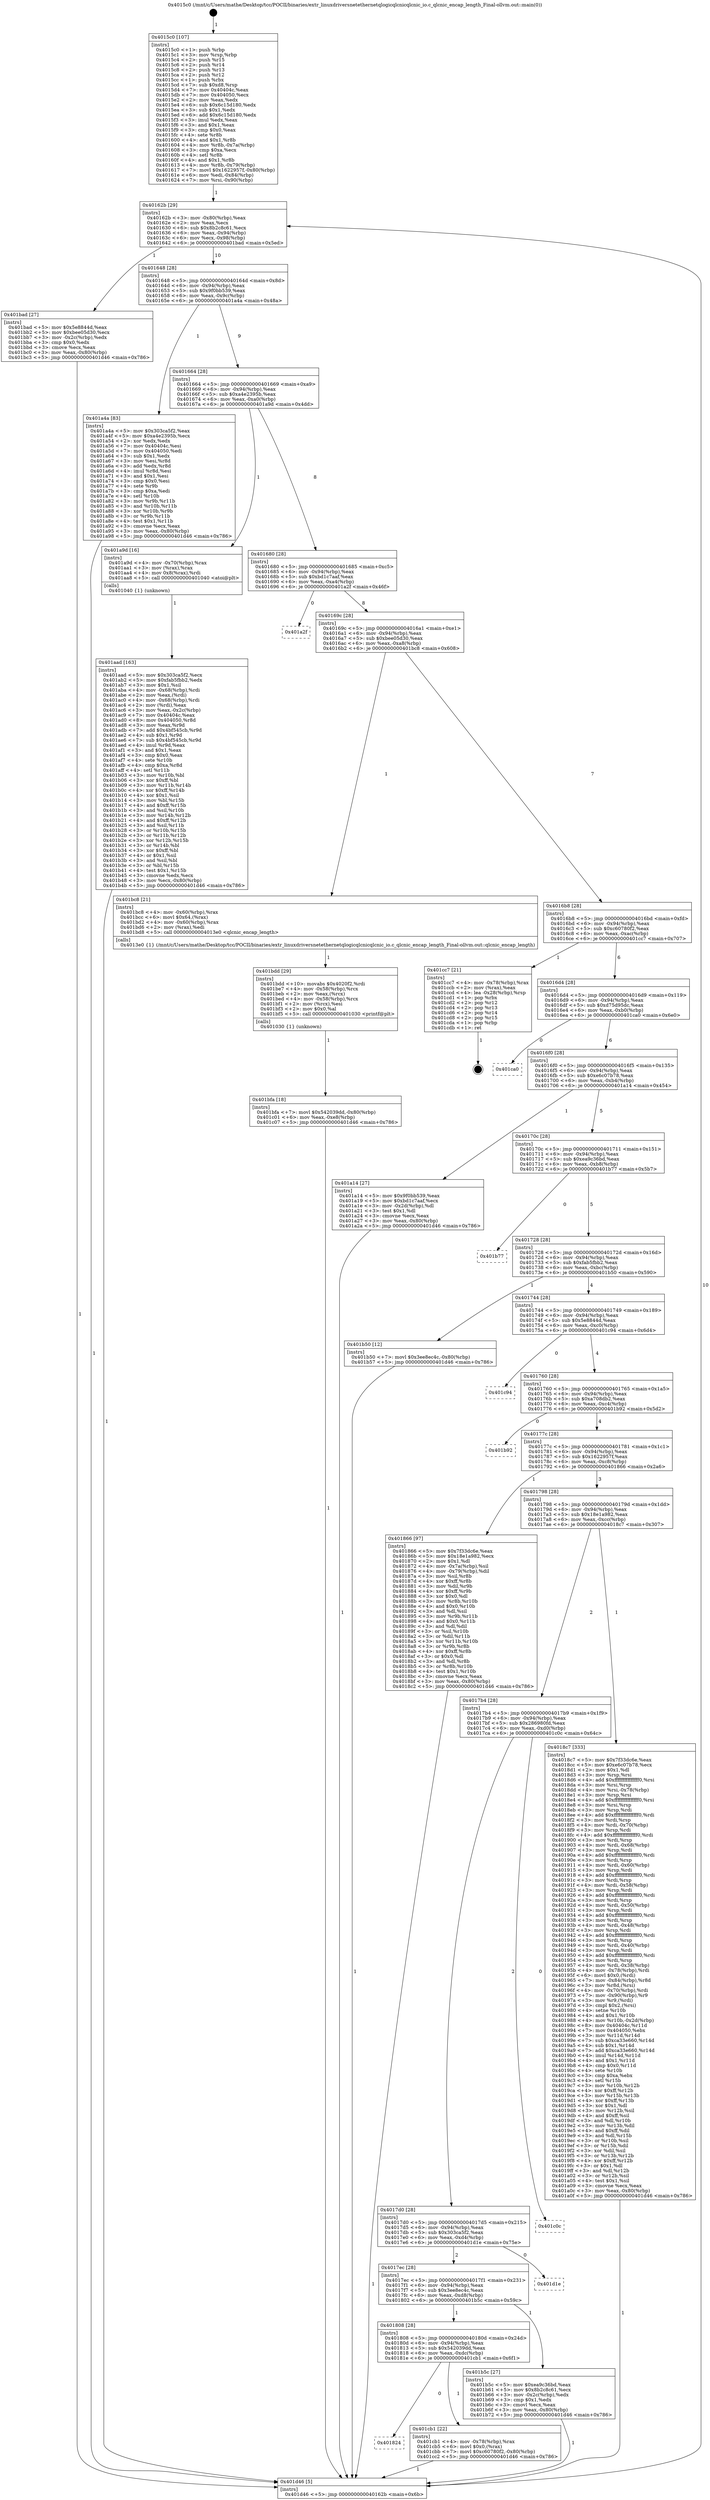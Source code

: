 digraph "0x4015c0" {
  label = "0x4015c0 (/mnt/c/Users/mathe/Desktop/tcc/POCII/binaries/extr_linuxdriversnetethernetqlogicqlcnicqlcnic_io.c_qlcnic_encap_length_Final-ollvm.out::main(0))"
  labelloc = "t"
  node[shape=record]

  Entry [label="",width=0.3,height=0.3,shape=circle,fillcolor=black,style=filled]
  "0x40162b" [label="{
     0x40162b [29]\l
     | [instrs]\l
     &nbsp;&nbsp;0x40162b \<+3\>: mov -0x80(%rbp),%eax\l
     &nbsp;&nbsp;0x40162e \<+2\>: mov %eax,%ecx\l
     &nbsp;&nbsp;0x401630 \<+6\>: sub $0x8b2c8c61,%ecx\l
     &nbsp;&nbsp;0x401636 \<+6\>: mov %eax,-0x94(%rbp)\l
     &nbsp;&nbsp;0x40163c \<+6\>: mov %ecx,-0x98(%rbp)\l
     &nbsp;&nbsp;0x401642 \<+6\>: je 0000000000401bad \<main+0x5ed\>\l
  }"]
  "0x401bad" [label="{
     0x401bad [27]\l
     | [instrs]\l
     &nbsp;&nbsp;0x401bad \<+5\>: mov $0x5e8844d,%eax\l
     &nbsp;&nbsp;0x401bb2 \<+5\>: mov $0xbee05d30,%ecx\l
     &nbsp;&nbsp;0x401bb7 \<+3\>: mov -0x2c(%rbp),%edx\l
     &nbsp;&nbsp;0x401bba \<+3\>: cmp $0x0,%edx\l
     &nbsp;&nbsp;0x401bbd \<+3\>: cmove %ecx,%eax\l
     &nbsp;&nbsp;0x401bc0 \<+3\>: mov %eax,-0x80(%rbp)\l
     &nbsp;&nbsp;0x401bc3 \<+5\>: jmp 0000000000401d46 \<main+0x786\>\l
  }"]
  "0x401648" [label="{
     0x401648 [28]\l
     | [instrs]\l
     &nbsp;&nbsp;0x401648 \<+5\>: jmp 000000000040164d \<main+0x8d\>\l
     &nbsp;&nbsp;0x40164d \<+6\>: mov -0x94(%rbp),%eax\l
     &nbsp;&nbsp;0x401653 \<+5\>: sub $0x9f0bb539,%eax\l
     &nbsp;&nbsp;0x401658 \<+6\>: mov %eax,-0x9c(%rbp)\l
     &nbsp;&nbsp;0x40165e \<+6\>: je 0000000000401a4a \<main+0x48a\>\l
  }"]
  Exit [label="",width=0.3,height=0.3,shape=circle,fillcolor=black,style=filled,peripheries=2]
  "0x401a4a" [label="{
     0x401a4a [83]\l
     | [instrs]\l
     &nbsp;&nbsp;0x401a4a \<+5\>: mov $0x303ca5f2,%eax\l
     &nbsp;&nbsp;0x401a4f \<+5\>: mov $0xa4e2395b,%ecx\l
     &nbsp;&nbsp;0x401a54 \<+2\>: xor %edx,%edx\l
     &nbsp;&nbsp;0x401a56 \<+7\>: mov 0x40404c,%esi\l
     &nbsp;&nbsp;0x401a5d \<+7\>: mov 0x404050,%edi\l
     &nbsp;&nbsp;0x401a64 \<+3\>: sub $0x1,%edx\l
     &nbsp;&nbsp;0x401a67 \<+3\>: mov %esi,%r8d\l
     &nbsp;&nbsp;0x401a6a \<+3\>: add %edx,%r8d\l
     &nbsp;&nbsp;0x401a6d \<+4\>: imul %r8d,%esi\l
     &nbsp;&nbsp;0x401a71 \<+3\>: and $0x1,%esi\l
     &nbsp;&nbsp;0x401a74 \<+3\>: cmp $0x0,%esi\l
     &nbsp;&nbsp;0x401a77 \<+4\>: sete %r9b\l
     &nbsp;&nbsp;0x401a7b \<+3\>: cmp $0xa,%edi\l
     &nbsp;&nbsp;0x401a7e \<+4\>: setl %r10b\l
     &nbsp;&nbsp;0x401a82 \<+3\>: mov %r9b,%r11b\l
     &nbsp;&nbsp;0x401a85 \<+3\>: and %r10b,%r11b\l
     &nbsp;&nbsp;0x401a88 \<+3\>: xor %r10b,%r9b\l
     &nbsp;&nbsp;0x401a8b \<+3\>: or %r9b,%r11b\l
     &nbsp;&nbsp;0x401a8e \<+4\>: test $0x1,%r11b\l
     &nbsp;&nbsp;0x401a92 \<+3\>: cmovne %ecx,%eax\l
     &nbsp;&nbsp;0x401a95 \<+3\>: mov %eax,-0x80(%rbp)\l
     &nbsp;&nbsp;0x401a98 \<+5\>: jmp 0000000000401d46 \<main+0x786\>\l
  }"]
  "0x401664" [label="{
     0x401664 [28]\l
     | [instrs]\l
     &nbsp;&nbsp;0x401664 \<+5\>: jmp 0000000000401669 \<main+0xa9\>\l
     &nbsp;&nbsp;0x401669 \<+6\>: mov -0x94(%rbp),%eax\l
     &nbsp;&nbsp;0x40166f \<+5\>: sub $0xa4e2395b,%eax\l
     &nbsp;&nbsp;0x401674 \<+6\>: mov %eax,-0xa0(%rbp)\l
     &nbsp;&nbsp;0x40167a \<+6\>: je 0000000000401a9d \<main+0x4dd\>\l
  }"]
  "0x401824" [label="{
     0x401824\l
  }", style=dashed]
  "0x401a9d" [label="{
     0x401a9d [16]\l
     | [instrs]\l
     &nbsp;&nbsp;0x401a9d \<+4\>: mov -0x70(%rbp),%rax\l
     &nbsp;&nbsp;0x401aa1 \<+3\>: mov (%rax),%rax\l
     &nbsp;&nbsp;0x401aa4 \<+4\>: mov 0x8(%rax),%rdi\l
     &nbsp;&nbsp;0x401aa8 \<+5\>: call 0000000000401040 \<atoi@plt\>\l
     | [calls]\l
     &nbsp;&nbsp;0x401040 \{1\} (unknown)\l
  }"]
  "0x401680" [label="{
     0x401680 [28]\l
     | [instrs]\l
     &nbsp;&nbsp;0x401680 \<+5\>: jmp 0000000000401685 \<main+0xc5\>\l
     &nbsp;&nbsp;0x401685 \<+6\>: mov -0x94(%rbp),%eax\l
     &nbsp;&nbsp;0x40168b \<+5\>: sub $0xbd1c7aaf,%eax\l
     &nbsp;&nbsp;0x401690 \<+6\>: mov %eax,-0xa4(%rbp)\l
     &nbsp;&nbsp;0x401696 \<+6\>: je 0000000000401a2f \<main+0x46f\>\l
  }"]
  "0x401cb1" [label="{
     0x401cb1 [22]\l
     | [instrs]\l
     &nbsp;&nbsp;0x401cb1 \<+4\>: mov -0x78(%rbp),%rax\l
     &nbsp;&nbsp;0x401cb5 \<+6\>: movl $0x0,(%rax)\l
     &nbsp;&nbsp;0x401cbb \<+7\>: movl $0xc60780f2,-0x80(%rbp)\l
     &nbsp;&nbsp;0x401cc2 \<+5\>: jmp 0000000000401d46 \<main+0x786\>\l
  }"]
  "0x401a2f" [label="{
     0x401a2f\l
  }", style=dashed]
  "0x40169c" [label="{
     0x40169c [28]\l
     | [instrs]\l
     &nbsp;&nbsp;0x40169c \<+5\>: jmp 00000000004016a1 \<main+0xe1\>\l
     &nbsp;&nbsp;0x4016a1 \<+6\>: mov -0x94(%rbp),%eax\l
     &nbsp;&nbsp;0x4016a7 \<+5\>: sub $0xbee05d30,%eax\l
     &nbsp;&nbsp;0x4016ac \<+6\>: mov %eax,-0xa8(%rbp)\l
     &nbsp;&nbsp;0x4016b2 \<+6\>: je 0000000000401bc8 \<main+0x608\>\l
  }"]
  "0x401bfa" [label="{
     0x401bfa [18]\l
     | [instrs]\l
     &nbsp;&nbsp;0x401bfa \<+7\>: movl $0x542039dd,-0x80(%rbp)\l
     &nbsp;&nbsp;0x401c01 \<+6\>: mov %eax,-0xe8(%rbp)\l
     &nbsp;&nbsp;0x401c07 \<+5\>: jmp 0000000000401d46 \<main+0x786\>\l
  }"]
  "0x401bc8" [label="{
     0x401bc8 [21]\l
     | [instrs]\l
     &nbsp;&nbsp;0x401bc8 \<+4\>: mov -0x60(%rbp),%rax\l
     &nbsp;&nbsp;0x401bcc \<+6\>: movl $0x64,(%rax)\l
     &nbsp;&nbsp;0x401bd2 \<+4\>: mov -0x60(%rbp),%rax\l
     &nbsp;&nbsp;0x401bd6 \<+2\>: mov (%rax),%edi\l
     &nbsp;&nbsp;0x401bd8 \<+5\>: call 00000000004013e0 \<qlcnic_encap_length\>\l
     | [calls]\l
     &nbsp;&nbsp;0x4013e0 \{1\} (/mnt/c/Users/mathe/Desktop/tcc/POCII/binaries/extr_linuxdriversnetethernetqlogicqlcnicqlcnic_io.c_qlcnic_encap_length_Final-ollvm.out::qlcnic_encap_length)\l
  }"]
  "0x4016b8" [label="{
     0x4016b8 [28]\l
     | [instrs]\l
     &nbsp;&nbsp;0x4016b8 \<+5\>: jmp 00000000004016bd \<main+0xfd\>\l
     &nbsp;&nbsp;0x4016bd \<+6\>: mov -0x94(%rbp),%eax\l
     &nbsp;&nbsp;0x4016c3 \<+5\>: sub $0xc60780f2,%eax\l
     &nbsp;&nbsp;0x4016c8 \<+6\>: mov %eax,-0xac(%rbp)\l
     &nbsp;&nbsp;0x4016ce \<+6\>: je 0000000000401cc7 \<main+0x707\>\l
  }"]
  "0x401bdd" [label="{
     0x401bdd [29]\l
     | [instrs]\l
     &nbsp;&nbsp;0x401bdd \<+10\>: movabs $0x4020f2,%rdi\l
     &nbsp;&nbsp;0x401be7 \<+4\>: mov -0x58(%rbp),%rcx\l
     &nbsp;&nbsp;0x401beb \<+2\>: mov %eax,(%rcx)\l
     &nbsp;&nbsp;0x401bed \<+4\>: mov -0x58(%rbp),%rcx\l
     &nbsp;&nbsp;0x401bf1 \<+2\>: mov (%rcx),%esi\l
     &nbsp;&nbsp;0x401bf3 \<+2\>: mov $0x0,%al\l
     &nbsp;&nbsp;0x401bf5 \<+5\>: call 0000000000401030 \<printf@plt\>\l
     | [calls]\l
     &nbsp;&nbsp;0x401030 \{1\} (unknown)\l
  }"]
  "0x401cc7" [label="{
     0x401cc7 [21]\l
     | [instrs]\l
     &nbsp;&nbsp;0x401cc7 \<+4\>: mov -0x78(%rbp),%rax\l
     &nbsp;&nbsp;0x401ccb \<+2\>: mov (%rax),%eax\l
     &nbsp;&nbsp;0x401ccd \<+4\>: lea -0x28(%rbp),%rsp\l
     &nbsp;&nbsp;0x401cd1 \<+1\>: pop %rbx\l
     &nbsp;&nbsp;0x401cd2 \<+2\>: pop %r12\l
     &nbsp;&nbsp;0x401cd4 \<+2\>: pop %r13\l
     &nbsp;&nbsp;0x401cd6 \<+2\>: pop %r14\l
     &nbsp;&nbsp;0x401cd8 \<+2\>: pop %r15\l
     &nbsp;&nbsp;0x401cda \<+1\>: pop %rbp\l
     &nbsp;&nbsp;0x401cdb \<+1\>: ret\l
  }"]
  "0x4016d4" [label="{
     0x4016d4 [28]\l
     | [instrs]\l
     &nbsp;&nbsp;0x4016d4 \<+5\>: jmp 00000000004016d9 \<main+0x119\>\l
     &nbsp;&nbsp;0x4016d9 \<+6\>: mov -0x94(%rbp),%eax\l
     &nbsp;&nbsp;0x4016df \<+5\>: sub $0xd75d95dc,%eax\l
     &nbsp;&nbsp;0x4016e4 \<+6\>: mov %eax,-0xb0(%rbp)\l
     &nbsp;&nbsp;0x4016ea \<+6\>: je 0000000000401ca0 \<main+0x6e0\>\l
  }"]
  "0x401808" [label="{
     0x401808 [28]\l
     | [instrs]\l
     &nbsp;&nbsp;0x401808 \<+5\>: jmp 000000000040180d \<main+0x24d\>\l
     &nbsp;&nbsp;0x40180d \<+6\>: mov -0x94(%rbp),%eax\l
     &nbsp;&nbsp;0x401813 \<+5\>: sub $0x542039dd,%eax\l
     &nbsp;&nbsp;0x401818 \<+6\>: mov %eax,-0xdc(%rbp)\l
     &nbsp;&nbsp;0x40181e \<+6\>: je 0000000000401cb1 \<main+0x6f1\>\l
  }"]
  "0x401ca0" [label="{
     0x401ca0\l
  }", style=dashed]
  "0x4016f0" [label="{
     0x4016f0 [28]\l
     | [instrs]\l
     &nbsp;&nbsp;0x4016f0 \<+5\>: jmp 00000000004016f5 \<main+0x135\>\l
     &nbsp;&nbsp;0x4016f5 \<+6\>: mov -0x94(%rbp),%eax\l
     &nbsp;&nbsp;0x4016fb \<+5\>: sub $0xe6c07b78,%eax\l
     &nbsp;&nbsp;0x401700 \<+6\>: mov %eax,-0xb4(%rbp)\l
     &nbsp;&nbsp;0x401706 \<+6\>: je 0000000000401a14 \<main+0x454\>\l
  }"]
  "0x401b5c" [label="{
     0x401b5c [27]\l
     | [instrs]\l
     &nbsp;&nbsp;0x401b5c \<+5\>: mov $0xea9c36bd,%eax\l
     &nbsp;&nbsp;0x401b61 \<+5\>: mov $0x8b2c8c61,%ecx\l
     &nbsp;&nbsp;0x401b66 \<+3\>: mov -0x2c(%rbp),%edx\l
     &nbsp;&nbsp;0x401b69 \<+3\>: cmp $0x1,%edx\l
     &nbsp;&nbsp;0x401b6c \<+3\>: cmovl %ecx,%eax\l
     &nbsp;&nbsp;0x401b6f \<+3\>: mov %eax,-0x80(%rbp)\l
     &nbsp;&nbsp;0x401b72 \<+5\>: jmp 0000000000401d46 \<main+0x786\>\l
  }"]
  "0x401a14" [label="{
     0x401a14 [27]\l
     | [instrs]\l
     &nbsp;&nbsp;0x401a14 \<+5\>: mov $0x9f0bb539,%eax\l
     &nbsp;&nbsp;0x401a19 \<+5\>: mov $0xbd1c7aaf,%ecx\l
     &nbsp;&nbsp;0x401a1e \<+3\>: mov -0x2d(%rbp),%dl\l
     &nbsp;&nbsp;0x401a21 \<+3\>: test $0x1,%dl\l
     &nbsp;&nbsp;0x401a24 \<+3\>: cmovne %ecx,%eax\l
     &nbsp;&nbsp;0x401a27 \<+3\>: mov %eax,-0x80(%rbp)\l
     &nbsp;&nbsp;0x401a2a \<+5\>: jmp 0000000000401d46 \<main+0x786\>\l
  }"]
  "0x40170c" [label="{
     0x40170c [28]\l
     | [instrs]\l
     &nbsp;&nbsp;0x40170c \<+5\>: jmp 0000000000401711 \<main+0x151\>\l
     &nbsp;&nbsp;0x401711 \<+6\>: mov -0x94(%rbp),%eax\l
     &nbsp;&nbsp;0x401717 \<+5\>: sub $0xea9c36bd,%eax\l
     &nbsp;&nbsp;0x40171c \<+6\>: mov %eax,-0xb8(%rbp)\l
     &nbsp;&nbsp;0x401722 \<+6\>: je 0000000000401b77 \<main+0x5b7\>\l
  }"]
  "0x4017ec" [label="{
     0x4017ec [28]\l
     | [instrs]\l
     &nbsp;&nbsp;0x4017ec \<+5\>: jmp 00000000004017f1 \<main+0x231\>\l
     &nbsp;&nbsp;0x4017f1 \<+6\>: mov -0x94(%rbp),%eax\l
     &nbsp;&nbsp;0x4017f7 \<+5\>: sub $0x3ee8ec4c,%eax\l
     &nbsp;&nbsp;0x4017fc \<+6\>: mov %eax,-0xd8(%rbp)\l
     &nbsp;&nbsp;0x401802 \<+6\>: je 0000000000401b5c \<main+0x59c\>\l
  }"]
  "0x401b77" [label="{
     0x401b77\l
  }", style=dashed]
  "0x401728" [label="{
     0x401728 [28]\l
     | [instrs]\l
     &nbsp;&nbsp;0x401728 \<+5\>: jmp 000000000040172d \<main+0x16d\>\l
     &nbsp;&nbsp;0x40172d \<+6\>: mov -0x94(%rbp),%eax\l
     &nbsp;&nbsp;0x401733 \<+5\>: sub $0xfab5fbb2,%eax\l
     &nbsp;&nbsp;0x401738 \<+6\>: mov %eax,-0xbc(%rbp)\l
     &nbsp;&nbsp;0x40173e \<+6\>: je 0000000000401b50 \<main+0x590\>\l
  }"]
  "0x401d1e" [label="{
     0x401d1e\l
  }", style=dashed]
  "0x401b50" [label="{
     0x401b50 [12]\l
     | [instrs]\l
     &nbsp;&nbsp;0x401b50 \<+7\>: movl $0x3ee8ec4c,-0x80(%rbp)\l
     &nbsp;&nbsp;0x401b57 \<+5\>: jmp 0000000000401d46 \<main+0x786\>\l
  }"]
  "0x401744" [label="{
     0x401744 [28]\l
     | [instrs]\l
     &nbsp;&nbsp;0x401744 \<+5\>: jmp 0000000000401749 \<main+0x189\>\l
     &nbsp;&nbsp;0x401749 \<+6\>: mov -0x94(%rbp),%eax\l
     &nbsp;&nbsp;0x40174f \<+5\>: sub $0x5e8844d,%eax\l
     &nbsp;&nbsp;0x401754 \<+6\>: mov %eax,-0xc0(%rbp)\l
     &nbsp;&nbsp;0x40175a \<+6\>: je 0000000000401c94 \<main+0x6d4\>\l
  }"]
  "0x4017d0" [label="{
     0x4017d0 [28]\l
     | [instrs]\l
     &nbsp;&nbsp;0x4017d0 \<+5\>: jmp 00000000004017d5 \<main+0x215\>\l
     &nbsp;&nbsp;0x4017d5 \<+6\>: mov -0x94(%rbp),%eax\l
     &nbsp;&nbsp;0x4017db \<+5\>: sub $0x303ca5f2,%eax\l
     &nbsp;&nbsp;0x4017e0 \<+6\>: mov %eax,-0xd4(%rbp)\l
     &nbsp;&nbsp;0x4017e6 \<+6\>: je 0000000000401d1e \<main+0x75e\>\l
  }"]
  "0x401c94" [label="{
     0x401c94\l
  }", style=dashed]
  "0x401760" [label="{
     0x401760 [28]\l
     | [instrs]\l
     &nbsp;&nbsp;0x401760 \<+5\>: jmp 0000000000401765 \<main+0x1a5\>\l
     &nbsp;&nbsp;0x401765 \<+6\>: mov -0x94(%rbp),%eax\l
     &nbsp;&nbsp;0x40176b \<+5\>: sub $0xa708db2,%eax\l
     &nbsp;&nbsp;0x401770 \<+6\>: mov %eax,-0xc4(%rbp)\l
     &nbsp;&nbsp;0x401776 \<+6\>: je 0000000000401b92 \<main+0x5d2\>\l
  }"]
  "0x401c0c" [label="{
     0x401c0c\l
  }", style=dashed]
  "0x401b92" [label="{
     0x401b92\l
  }", style=dashed]
  "0x40177c" [label="{
     0x40177c [28]\l
     | [instrs]\l
     &nbsp;&nbsp;0x40177c \<+5\>: jmp 0000000000401781 \<main+0x1c1\>\l
     &nbsp;&nbsp;0x401781 \<+6\>: mov -0x94(%rbp),%eax\l
     &nbsp;&nbsp;0x401787 \<+5\>: sub $0x1622957f,%eax\l
     &nbsp;&nbsp;0x40178c \<+6\>: mov %eax,-0xc8(%rbp)\l
     &nbsp;&nbsp;0x401792 \<+6\>: je 0000000000401866 \<main+0x2a6\>\l
  }"]
  "0x401aad" [label="{
     0x401aad [163]\l
     | [instrs]\l
     &nbsp;&nbsp;0x401aad \<+5\>: mov $0x303ca5f2,%ecx\l
     &nbsp;&nbsp;0x401ab2 \<+5\>: mov $0xfab5fbb2,%edx\l
     &nbsp;&nbsp;0x401ab7 \<+3\>: mov $0x1,%sil\l
     &nbsp;&nbsp;0x401aba \<+4\>: mov -0x68(%rbp),%rdi\l
     &nbsp;&nbsp;0x401abe \<+2\>: mov %eax,(%rdi)\l
     &nbsp;&nbsp;0x401ac0 \<+4\>: mov -0x68(%rbp),%rdi\l
     &nbsp;&nbsp;0x401ac4 \<+2\>: mov (%rdi),%eax\l
     &nbsp;&nbsp;0x401ac6 \<+3\>: mov %eax,-0x2c(%rbp)\l
     &nbsp;&nbsp;0x401ac9 \<+7\>: mov 0x40404c,%eax\l
     &nbsp;&nbsp;0x401ad0 \<+8\>: mov 0x404050,%r8d\l
     &nbsp;&nbsp;0x401ad8 \<+3\>: mov %eax,%r9d\l
     &nbsp;&nbsp;0x401adb \<+7\>: add $0x4bf545cb,%r9d\l
     &nbsp;&nbsp;0x401ae2 \<+4\>: sub $0x1,%r9d\l
     &nbsp;&nbsp;0x401ae6 \<+7\>: sub $0x4bf545cb,%r9d\l
     &nbsp;&nbsp;0x401aed \<+4\>: imul %r9d,%eax\l
     &nbsp;&nbsp;0x401af1 \<+3\>: and $0x1,%eax\l
     &nbsp;&nbsp;0x401af4 \<+3\>: cmp $0x0,%eax\l
     &nbsp;&nbsp;0x401af7 \<+4\>: sete %r10b\l
     &nbsp;&nbsp;0x401afb \<+4\>: cmp $0xa,%r8d\l
     &nbsp;&nbsp;0x401aff \<+4\>: setl %r11b\l
     &nbsp;&nbsp;0x401b03 \<+3\>: mov %r10b,%bl\l
     &nbsp;&nbsp;0x401b06 \<+3\>: xor $0xff,%bl\l
     &nbsp;&nbsp;0x401b09 \<+3\>: mov %r11b,%r14b\l
     &nbsp;&nbsp;0x401b0c \<+4\>: xor $0xff,%r14b\l
     &nbsp;&nbsp;0x401b10 \<+4\>: xor $0x1,%sil\l
     &nbsp;&nbsp;0x401b14 \<+3\>: mov %bl,%r15b\l
     &nbsp;&nbsp;0x401b17 \<+4\>: and $0xff,%r15b\l
     &nbsp;&nbsp;0x401b1b \<+3\>: and %sil,%r10b\l
     &nbsp;&nbsp;0x401b1e \<+3\>: mov %r14b,%r12b\l
     &nbsp;&nbsp;0x401b21 \<+4\>: and $0xff,%r12b\l
     &nbsp;&nbsp;0x401b25 \<+3\>: and %sil,%r11b\l
     &nbsp;&nbsp;0x401b28 \<+3\>: or %r10b,%r15b\l
     &nbsp;&nbsp;0x401b2b \<+3\>: or %r11b,%r12b\l
     &nbsp;&nbsp;0x401b2e \<+3\>: xor %r12b,%r15b\l
     &nbsp;&nbsp;0x401b31 \<+3\>: or %r14b,%bl\l
     &nbsp;&nbsp;0x401b34 \<+3\>: xor $0xff,%bl\l
     &nbsp;&nbsp;0x401b37 \<+4\>: or $0x1,%sil\l
     &nbsp;&nbsp;0x401b3b \<+3\>: and %sil,%bl\l
     &nbsp;&nbsp;0x401b3e \<+3\>: or %bl,%r15b\l
     &nbsp;&nbsp;0x401b41 \<+4\>: test $0x1,%r15b\l
     &nbsp;&nbsp;0x401b45 \<+3\>: cmovne %edx,%ecx\l
     &nbsp;&nbsp;0x401b48 \<+3\>: mov %ecx,-0x80(%rbp)\l
     &nbsp;&nbsp;0x401b4b \<+5\>: jmp 0000000000401d46 \<main+0x786\>\l
  }"]
  "0x401866" [label="{
     0x401866 [97]\l
     | [instrs]\l
     &nbsp;&nbsp;0x401866 \<+5\>: mov $0x7f33dc6e,%eax\l
     &nbsp;&nbsp;0x40186b \<+5\>: mov $0x18e1a982,%ecx\l
     &nbsp;&nbsp;0x401870 \<+2\>: mov $0x1,%dl\l
     &nbsp;&nbsp;0x401872 \<+4\>: mov -0x7a(%rbp),%sil\l
     &nbsp;&nbsp;0x401876 \<+4\>: mov -0x79(%rbp),%dil\l
     &nbsp;&nbsp;0x40187a \<+3\>: mov %sil,%r8b\l
     &nbsp;&nbsp;0x40187d \<+4\>: xor $0xff,%r8b\l
     &nbsp;&nbsp;0x401881 \<+3\>: mov %dil,%r9b\l
     &nbsp;&nbsp;0x401884 \<+4\>: xor $0xff,%r9b\l
     &nbsp;&nbsp;0x401888 \<+3\>: xor $0x0,%dl\l
     &nbsp;&nbsp;0x40188b \<+3\>: mov %r8b,%r10b\l
     &nbsp;&nbsp;0x40188e \<+4\>: and $0x0,%r10b\l
     &nbsp;&nbsp;0x401892 \<+3\>: and %dl,%sil\l
     &nbsp;&nbsp;0x401895 \<+3\>: mov %r9b,%r11b\l
     &nbsp;&nbsp;0x401898 \<+4\>: and $0x0,%r11b\l
     &nbsp;&nbsp;0x40189c \<+3\>: and %dl,%dil\l
     &nbsp;&nbsp;0x40189f \<+3\>: or %sil,%r10b\l
     &nbsp;&nbsp;0x4018a2 \<+3\>: or %dil,%r11b\l
     &nbsp;&nbsp;0x4018a5 \<+3\>: xor %r11b,%r10b\l
     &nbsp;&nbsp;0x4018a8 \<+3\>: or %r9b,%r8b\l
     &nbsp;&nbsp;0x4018ab \<+4\>: xor $0xff,%r8b\l
     &nbsp;&nbsp;0x4018af \<+3\>: or $0x0,%dl\l
     &nbsp;&nbsp;0x4018b2 \<+3\>: and %dl,%r8b\l
     &nbsp;&nbsp;0x4018b5 \<+3\>: or %r8b,%r10b\l
     &nbsp;&nbsp;0x4018b8 \<+4\>: test $0x1,%r10b\l
     &nbsp;&nbsp;0x4018bc \<+3\>: cmovne %ecx,%eax\l
     &nbsp;&nbsp;0x4018bf \<+3\>: mov %eax,-0x80(%rbp)\l
     &nbsp;&nbsp;0x4018c2 \<+5\>: jmp 0000000000401d46 \<main+0x786\>\l
  }"]
  "0x401798" [label="{
     0x401798 [28]\l
     | [instrs]\l
     &nbsp;&nbsp;0x401798 \<+5\>: jmp 000000000040179d \<main+0x1dd\>\l
     &nbsp;&nbsp;0x40179d \<+6\>: mov -0x94(%rbp),%eax\l
     &nbsp;&nbsp;0x4017a3 \<+5\>: sub $0x18e1a982,%eax\l
     &nbsp;&nbsp;0x4017a8 \<+6\>: mov %eax,-0xcc(%rbp)\l
     &nbsp;&nbsp;0x4017ae \<+6\>: je 00000000004018c7 \<main+0x307\>\l
  }"]
  "0x401d46" [label="{
     0x401d46 [5]\l
     | [instrs]\l
     &nbsp;&nbsp;0x401d46 \<+5\>: jmp 000000000040162b \<main+0x6b\>\l
  }"]
  "0x4015c0" [label="{
     0x4015c0 [107]\l
     | [instrs]\l
     &nbsp;&nbsp;0x4015c0 \<+1\>: push %rbp\l
     &nbsp;&nbsp;0x4015c1 \<+3\>: mov %rsp,%rbp\l
     &nbsp;&nbsp;0x4015c4 \<+2\>: push %r15\l
     &nbsp;&nbsp;0x4015c6 \<+2\>: push %r14\l
     &nbsp;&nbsp;0x4015c8 \<+2\>: push %r13\l
     &nbsp;&nbsp;0x4015ca \<+2\>: push %r12\l
     &nbsp;&nbsp;0x4015cc \<+1\>: push %rbx\l
     &nbsp;&nbsp;0x4015cd \<+7\>: sub $0xd8,%rsp\l
     &nbsp;&nbsp;0x4015d4 \<+7\>: mov 0x40404c,%eax\l
     &nbsp;&nbsp;0x4015db \<+7\>: mov 0x404050,%ecx\l
     &nbsp;&nbsp;0x4015e2 \<+2\>: mov %eax,%edx\l
     &nbsp;&nbsp;0x4015e4 \<+6\>: sub $0x6c15d180,%edx\l
     &nbsp;&nbsp;0x4015ea \<+3\>: sub $0x1,%edx\l
     &nbsp;&nbsp;0x4015ed \<+6\>: add $0x6c15d180,%edx\l
     &nbsp;&nbsp;0x4015f3 \<+3\>: imul %edx,%eax\l
     &nbsp;&nbsp;0x4015f6 \<+3\>: and $0x1,%eax\l
     &nbsp;&nbsp;0x4015f9 \<+3\>: cmp $0x0,%eax\l
     &nbsp;&nbsp;0x4015fc \<+4\>: sete %r8b\l
     &nbsp;&nbsp;0x401600 \<+4\>: and $0x1,%r8b\l
     &nbsp;&nbsp;0x401604 \<+4\>: mov %r8b,-0x7a(%rbp)\l
     &nbsp;&nbsp;0x401608 \<+3\>: cmp $0xa,%ecx\l
     &nbsp;&nbsp;0x40160b \<+4\>: setl %r8b\l
     &nbsp;&nbsp;0x40160f \<+4\>: and $0x1,%r8b\l
     &nbsp;&nbsp;0x401613 \<+4\>: mov %r8b,-0x79(%rbp)\l
     &nbsp;&nbsp;0x401617 \<+7\>: movl $0x1622957f,-0x80(%rbp)\l
     &nbsp;&nbsp;0x40161e \<+6\>: mov %edi,-0x84(%rbp)\l
     &nbsp;&nbsp;0x401624 \<+7\>: mov %rsi,-0x90(%rbp)\l
  }"]
  "0x4017b4" [label="{
     0x4017b4 [28]\l
     | [instrs]\l
     &nbsp;&nbsp;0x4017b4 \<+5\>: jmp 00000000004017b9 \<main+0x1f9\>\l
     &nbsp;&nbsp;0x4017b9 \<+6\>: mov -0x94(%rbp),%eax\l
     &nbsp;&nbsp;0x4017bf \<+5\>: sub $0x286980fd,%eax\l
     &nbsp;&nbsp;0x4017c4 \<+6\>: mov %eax,-0xd0(%rbp)\l
     &nbsp;&nbsp;0x4017ca \<+6\>: je 0000000000401c0c \<main+0x64c\>\l
  }"]
  "0x4018c7" [label="{
     0x4018c7 [333]\l
     | [instrs]\l
     &nbsp;&nbsp;0x4018c7 \<+5\>: mov $0x7f33dc6e,%eax\l
     &nbsp;&nbsp;0x4018cc \<+5\>: mov $0xe6c07b78,%ecx\l
     &nbsp;&nbsp;0x4018d1 \<+2\>: mov $0x1,%dl\l
     &nbsp;&nbsp;0x4018d3 \<+3\>: mov %rsp,%rsi\l
     &nbsp;&nbsp;0x4018d6 \<+4\>: add $0xfffffffffffffff0,%rsi\l
     &nbsp;&nbsp;0x4018da \<+3\>: mov %rsi,%rsp\l
     &nbsp;&nbsp;0x4018dd \<+4\>: mov %rsi,-0x78(%rbp)\l
     &nbsp;&nbsp;0x4018e1 \<+3\>: mov %rsp,%rsi\l
     &nbsp;&nbsp;0x4018e4 \<+4\>: add $0xfffffffffffffff0,%rsi\l
     &nbsp;&nbsp;0x4018e8 \<+3\>: mov %rsi,%rsp\l
     &nbsp;&nbsp;0x4018eb \<+3\>: mov %rsp,%rdi\l
     &nbsp;&nbsp;0x4018ee \<+4\>: add $0xfffffffffffffff0,%rdi\l
     &nbsp;&nbsp;0x4018f2 \<+3\>: mov %rdi,%rsp\l
     &nbsp;&nbsp;0x4018f5 \<+4\>: mov %rdi,-0x70(%rbp)\l
     &nbsp;&nbsp;0x4018f9 \<+3\>: mov %rsp,%rdi\l
     &nbsp;&nbsp;0x4018fc \<+4\>: add $0xfffffffffffffff0,%rdi\l
     &nbsp;&nbsp;0x401900 \<+3\>: mov %rdi,%rsp\l
     &nbsp;&nbsp;0x401903 \<+4\>: mov %rdi,-0x68(%rbp)\l
     &nbsp;&nbsp;0x401907 \<+3\>: mov %rsp,%rdi\l
     &nbsp;&nbsp;0x40190a \<+4\>: add $0xfffffffffffffff0,%rdi\l
     &nbsp;&nbsp;0x40190e \<+3\>: mov %rdi,%rsp\l
     &nbsp;&nbsp;0x401911 \<+4\>: mov %rdi,-0x60(%rbp)\l
     &nbsp;&nbsp;0x401915 \<+3\>: mov %rsp,%rdi\l
     &nbsp;&nbsp;0x401918 \<+4\>: add $0xfffffffffffffff0,%rdi\l
     &nbsp;&nbsp;0x40191c \<+3\>: mov %rdi,%rsp\l
     &nbsp;&nbsp;0x40191f \<+4\>: mov %rdi,-0x58(%rbp)\l
     &nbsp;&nbsp;0x401923 \<+3\>: mov %rsp,%rdi\l
     &nbsp;&nbsp;0x401926 \<+4\>: add $0xfffffffffffffff0,%rdi\l
     &nbsp;&nbsp;0x40192a \<+3\>: mov %rdi,%rsp\l
     &nbsp;&nbsp;0x40192d \<+4\>: mov %rdi,-0x50(%rbp)\l
     &nbsp;&nbsp;0x401931 \<+3\>: mov %rsp,%rdi\l
     &nbsp;&nbsp;0x401934 \<+4\>: add $0xfffffffffffffff0,%rdi\l
     &nbsp;&nbsp;0x401938 \<+3\>: mov %rdi,%rsp\l
     &nbsp;&nbsp;0x40193b \<+4\>: mov %rdi,-0x48(%rbp)\l
     &nbsp;&nbsp;0x40193f \<+3\>: mov %rsp,%rdi\l
     &nbsp;&nbsp;0x401942 \<+4\>: add $0xfffffffffffffff0,%rdi\l
     &nbsp;&nbsp;0x401946 \<+3\>: mov %rdi,%rsp\l
     &nbsp;&nbsp;0x401949 \<+4\>: mov %rdi,-0x40(%rbp)\l
     &nbsp;&nbsp;0x40194d \<+3\>: mov %rsp,%rdi\l
     &nbsp;&nbsp;0x401950 \<+4\>: add $0xfffffffffffffff0,%rdi\l
     &nbsp;&nbsp;0x401954 \<+3\>: mov %rdi,%rsp\l
     &nbsp;&nbsp;0x401957 \<+4\>: mov %rdi,-0x38(%rbp)\l
     &nbsp;&nbsp;0x40195b \<+4\>: mov -0x78(%rbp),%rdi\l
     &nbsp;&nbsp;0x40195f \<+6\>: movl $0x0,(%rdi)\l
     &nbsp;&nbsp;0x401965 \<+7\>: mov -0x84(%rbp),%r8d\l
     &nbsp;&nbsp;0x40196c \<+3\>: mov %r8d,(%rsi)\l
     &nbsp;&nbsp;0x40196f \<+4\>: mov -0x70(%rbp),%rdi\l
     &nbsp;&nbsp;0x401973 \<+7\>: mov -0x90(%rbp),%r9\l
     &nbsp;&nbsp;0x40197a \<+3\>: mov %r9,(%rdi)\l
     &nbsp;&nbsp;0x40197d \<+3\>: cmpl $0x2,(%rsi)\l
     &nbsp;&nbsp;0x401980 \<+4\>: setne %r10b\l
     &nbsp;&nbsp;0x401984 \<+4\>: and $0x1,%r10b\l
     &nbsp;&nbsp;0x401988 \<+4\>: mov %r10b,-0x2d(%rbp)\l
     &nbsp;&nbsp;0x40198c \<+8\>: mov 0x40404c,%r11d\l
     &nbsp;&nbsp;0x401994 \<+7\>: mov 0x404050,%ebx\l
     &nbsp;&nbsp;0x40199b \<+3\>: mov %r11d,%r14d\l
     &nbsp;&nbsp;0x40199e \<+7\>: sub $0xca33e660,%r14d\l
     &nbsp;&nbsp;0x4019a5 \<+4\>: sub $0x1,%r14d\l
     &nbsp;&nbsp;0x4019a9 \<+7\>: add $0xca33e660,%r14d\l
     &nbsp;&nbsp;0x4019b0 \<+4\>: imul %r14d,%r11d\l
     &nbsp;&nbsp;0x4019b4 \<+4\>: and $0x1,%r11d\l
     &nbsp;&nbsp;0x4019b8 \<+4\>: cmp $0x0,%r11d\l
     &nbsp;&nbsp;0x4019bc \<+4\>: sete %r10b\l
     &nbsp;&nbsp;0x4019c0 \<+3\>: cmp $0xa,%ebx\l
     &nbsp;&nbsp;0x4019c3 \<+4\>: setl %r15b\l
     &nbsp;&nbsp;0x4019c7 \<+3\>: mov %r10b,%r12b\l
     &nbsp;&nbsp;0x4019ca \<+4\>: xor $0xff,%r12b\l
     &nbsp;&nbsp;0x4019ce \<+3\>: mov %r15b,%r13b\l
     &nbsp;&nbsp;0x4019d1 \<+4\>: xor $0xff,%r13b\l
     &nbsp;&nbsp;0x4019d5 \<+3\>: xor $0x1,%dl\l
     &nbsp;&nbsp;0x4019d8 \<+3\>: mov %r12b,%sil\l
     &nbsp;&nbsp;0x4019db \<+4\>: and $0xff,%sil\l
     &nbsp;&nbsp;0x4019df \<+3\>: and %dl,%r10b\l
     &nbsp;&nbsp;0x4019e2 \<+3\>: mov %r13b,%dil\l
     &nbsp;&nbsp;0x4019e5 \<+4\>: and $0xff,%dil\l
     &nbsp;&nbsp;0x4019e9 \<+3\>: and %dl,%r15b\l
     &nbsp;&nbsp;0x4019ec \<+3\>: or %r10b,%sil\l
     &nbsp;&nbsp;0x4019ef \<+3\>: or %r15b,%dil\l
     &nbsp;&nbsp;0x4019f2 \<+3\>: xor %dil,%sil\l
     &nbsp;&nbsp;0x4019f5 \<+3\>: or %r13b,%r12b\l
     &nbsp;&nbsp;0x4019f8 \<+4\>: xor $0xff,%r12b\l
     &nbsp;&nbsp;0x4019fc \<+3\>: or $0x1,%dl\l
     &nbsp;&nbsp;0x4019ff \<+3\>: and %dl,%r12b\l
     &nbsp;&nbsp;0x401a02 \<+3\>: or %r12b,%sil\l
     &nbsp;&nbsp;0x401a05 \<+4\>: test $0x1,%sil\l
     &nbsp;&nbsp;0x401a09 \<+3\>: cmovne %ecx,%eax\l
     &nbsp;&nbsp;0x401a0c \<+3\>: mov %eax,-0x80(%rbp)\l
     &nbsp;&nbsp;0x401a0f \<+5\>: jmp 0000000000401d46 \<main+0x786\>\l
  }"]
  Entry -> "0x4015c0" [label=" 1"]
  "0x40162b" -> "0x401bad" [label=" 1"]
  "0x40162b" -> "0x401648" [label=" 10"]
  "0x401cc7" -> Exit [label=" 1"]
  "0x401648" -> "0x401a4a" [label=" 1"]
  "0x401648" -> "0x401664" [label=" 9"]
  "0x401cb1" -> "0x401d46" [label=" 1"]
  "0x401664" -> "0x401a9d" [label=" 1"]
  "0x401664" -> "0x401680" [label=" 8"]
  "0x401808" -> "0x401824" [label=" 0"]
  "0x401680" -> "0x401a2f" [label=" 0"]
  "0x401680" -> "0x40169c" [label=" 8"]
  "0x401808" -> "0x401cb1" [label=" 1"]
  "0x40169c" -> "0x401bc8" [label=" 1"]
  "0x40169c" -> "0x4016b8" [label=" 7"]
  "0x401bfa" -> "0x401d46" [label=" 1"]
  "0x4016b8" -> "0x401cc7" [label=" 1"]
  "0x4016b8" -> "0x4016d4" [label=" 6"]
  "0x401bdd" -> "0x401bfa" [label=" 1"]
  "0x4016d4" -> "0x401ca0" [label=" 0"]
  "0x4016d4" -> "0x4016f0" [label=" 6"]
  "0x401bc8" -> "0x401bdd" [label=" 1"]
  "0x4016f0" -> "0x401a14" [label=" 1"]
  "0x4016f0" -> "0x40170c" [label=" 5"]
  "0x401bad" -> "0x401d46" [label=" 1"]
  "0x40170c" -> "0x401b77" [label=" 0"]
  "0x40170c" -> "0x401728" [label=" 5"]
  "0x4017ec" -> "0x401808" [label=" 1"]
  "0x401728" -> "0x401b50" [label=" 1"]
  "0x401728" -> "0x401744" [label=" 4"]
  "0x4017ec" -> "0x401b5c" [label=" 1"]
  "0x401744" -> "0x401c94" [label=" 0"]
  "0x401744" -> "0x401760" [label=" 4"]
  "0x4017d0" -> "0x4017ec" [label=" 2"]
  "0x401760" -> "0x401b92" [label=" 0"]
  "0x401760" -> "0x40177c" [label=" 4"]
  "0x4017d0" -> "0x401d1e" [label=" 0"]
  "0x40177c" -> "0x401866" [label=" 1"]
  "0x40177c" -> "0x401798" [label=" 3"]
  "0x401866" -> "0x401d46" [label=" 1"]
  "0x4015c0" -> "0x40162b" [label=" 1"]
  "0x401d46" -> "0x40162b" [label=" 10"]
  "0x4017b4" -> "0x4017d0" [label=" 2"]
  "0x401798" -> "0x4018c7" [label=" 1"]
  "0x401798" -> "0x4017b4" [label=" 2"]
  "0x4017b4" -> "0x401c0c" [label=" 0"]
  "0x4018c7" -> "0x401d46" [label=" 1"]
  "0x401a14" -> "0x401d46" [label=" 1"]
  "0x401a4a" -> "0x401d46" [label=" 1"]
  "0x401a9d" -> "0x401aad" [label=" 1"]
  "0x401aad" -> "0x401d46" [label=" 1"]
  "0x401b50" -> "0x401d46" [label=" 1"]
  "0x401b5c" -> "0x401d46" [label=" 1"]
}
